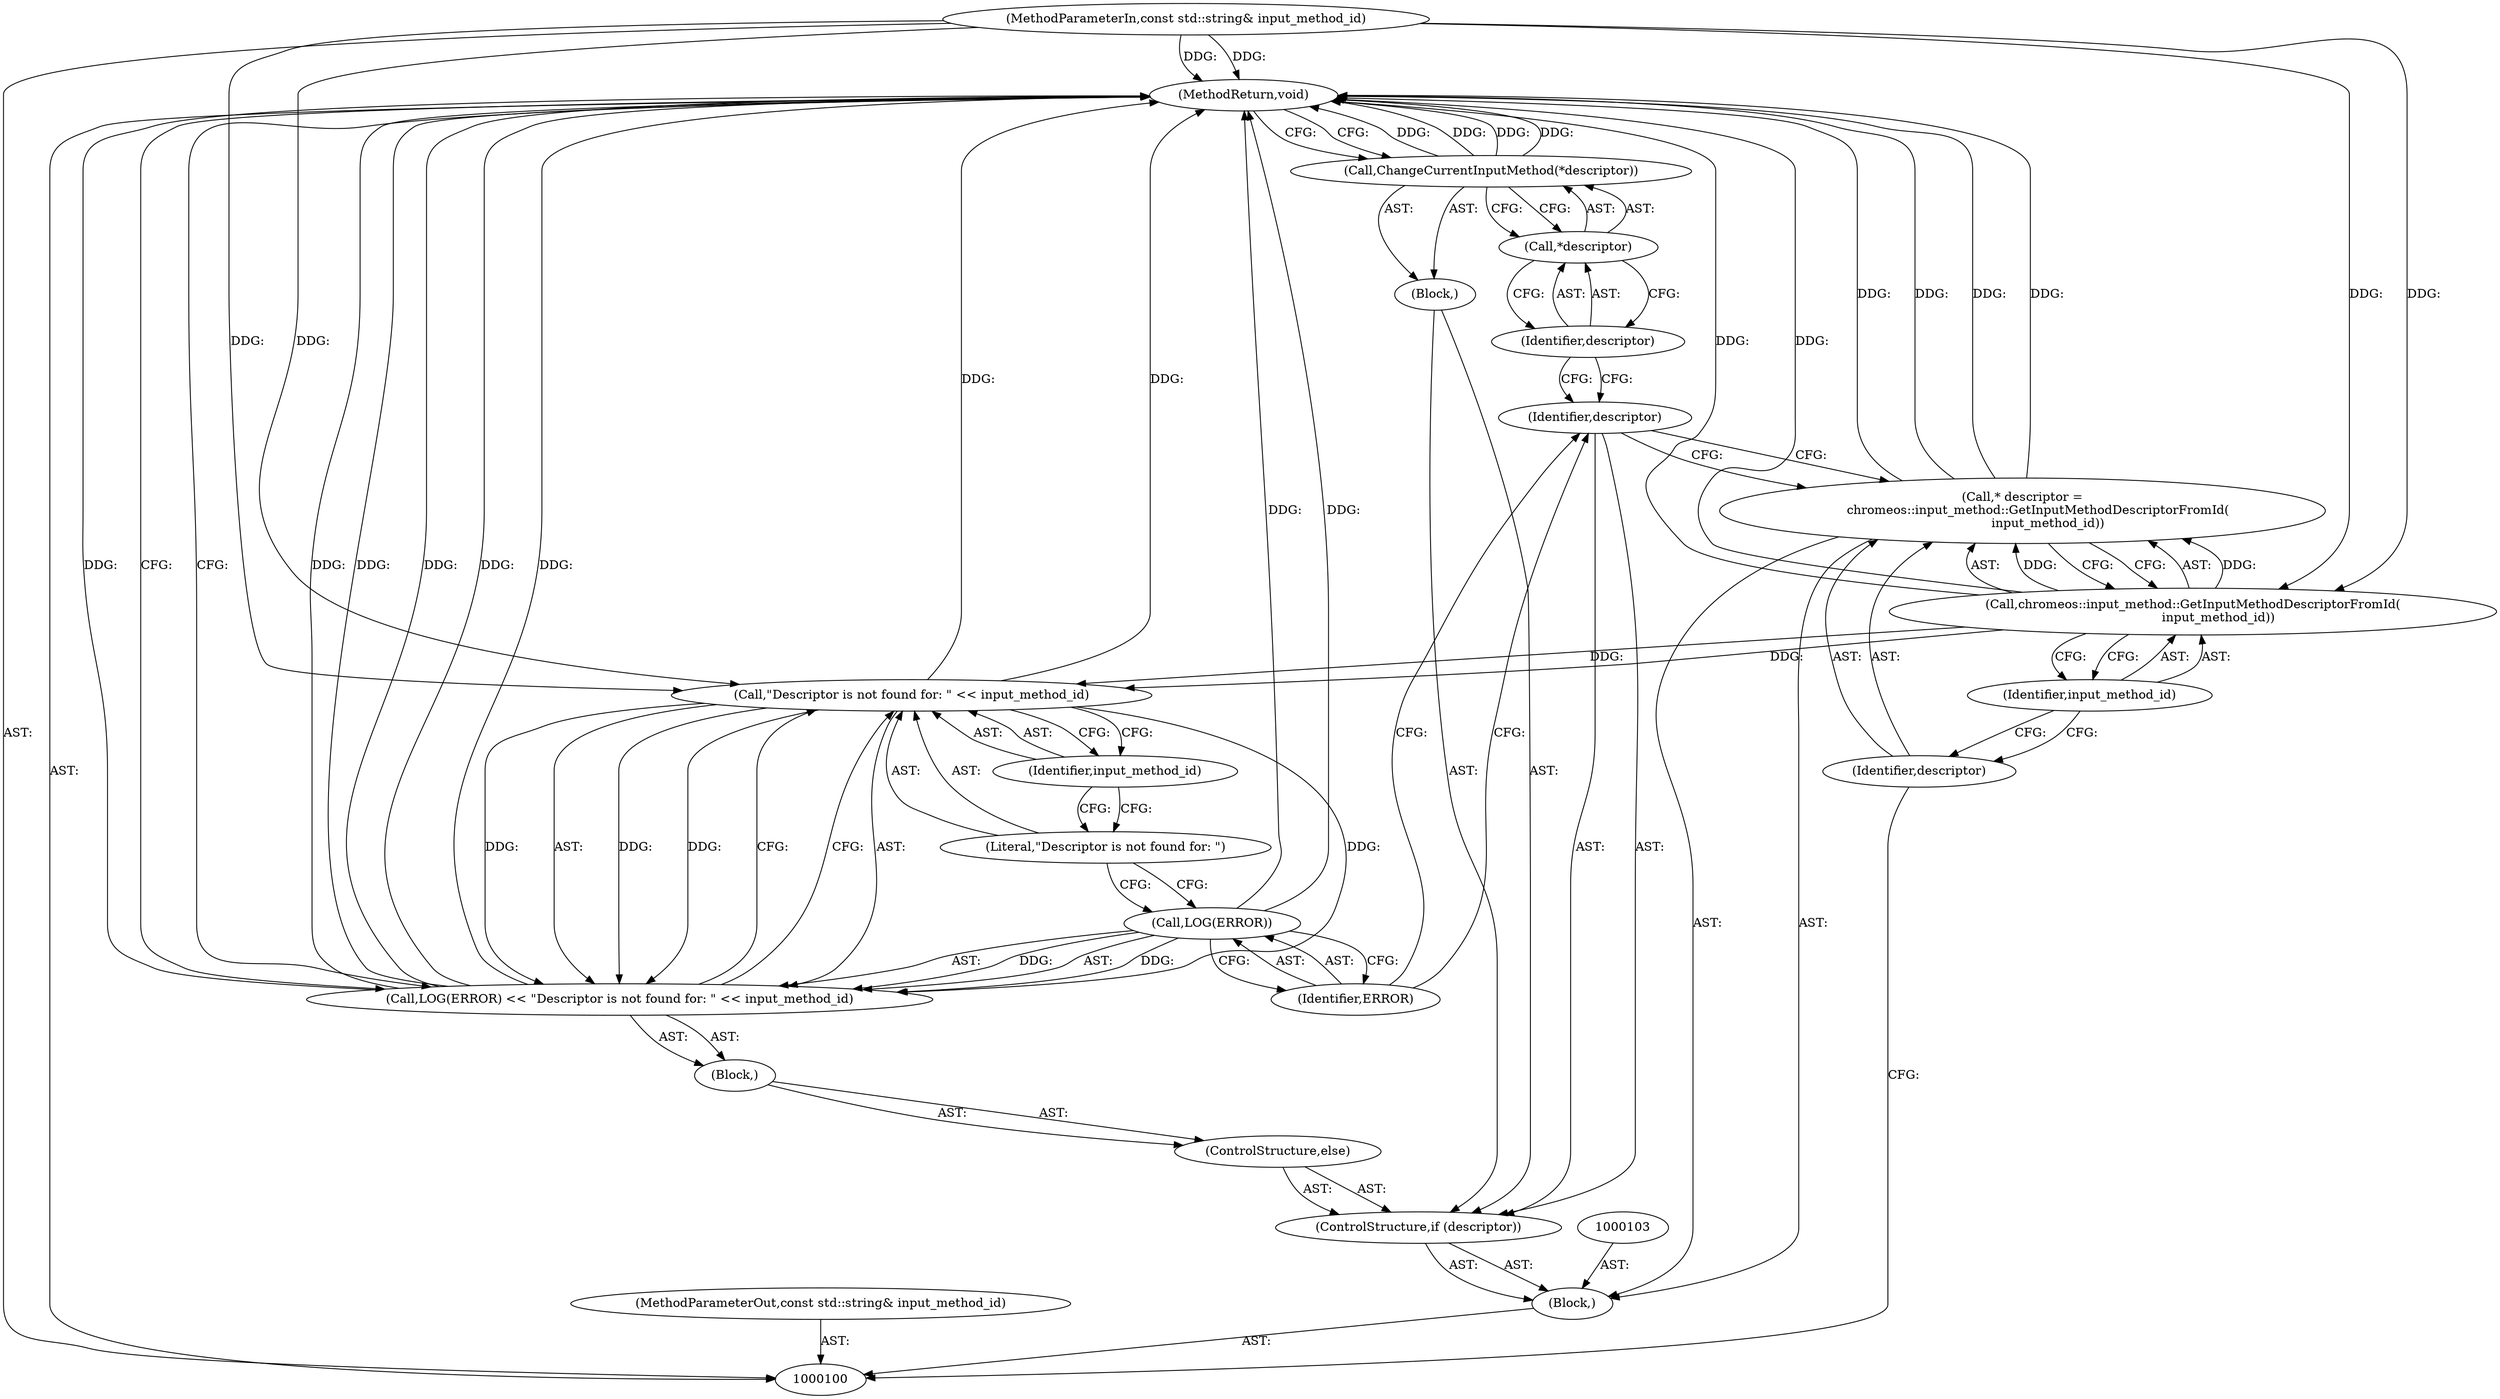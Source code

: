 digraph "1_Chrome_dc7b094a338c6c521f918f478e993f0f74bbea0d_3" {
"1000122" [label="(MethodReturn,void)"];
"1000101" [label="(MethodParameterIn,const std::string& input_method_id)"];
"1000155" [label="(MethodParameterOut,const std::string& input_method_id)"];
"1000102" [label="(Block,)"];
"1000104" [label="(Call,* descriptor =\n        chromeos::input_method::GetInputMethodDescriptorFromId(\n             input_method_id))"];
"1000105" [label="(Identifier,descriptor)"];
"1000106" [label="(Call,chromeos::input_method::GetInputMethodDescriptorFromId(\n             input_method_id))"];
"1000107" [label="(Identifier,input_method_id)"];
"1000110" [label="(Block,)"];
"1000108" [label="(ControlStructure,if (descriptor))"];
"1000109" [label="(Identifier,descriptor)"];
"1000112" [label="(Call,*descriptor)"];
"1000113" [label="(Identifier,descriptor)"];
"1000111" [label="(Call,ChangeCurrentInputMethod(*descriptor))"];
"1000115" [label="(Block,)"];
"1000114" [label="(ControlStructure,else)"];
"1000118" [label="(Identifier,ERROR)"];
"1000119" [label="(Call,\"Descriptor is not found for: \" << input_method_id)"];
"1000120" [label="(Literal,\"Descriptor is not found for: \")"];
"1000121" [label="(Identifier,input_method_id)"];
"1000116" [label="(Call,LOG(ERROR) << \"Descriptor is not found for: \" << input_method_id)"];
"1000117" [label="(Call,LOG(ERROR))"];
"1000122" -> "1000100"  [label="AST: "];
"1000122" -> "1000111"  [label="CFG: "];
"1000122" -> "1000116"  [label="CFG: "];
"1000116" -> "1000122"  [label="DDG: "];
"1000116" -> "1000122"  [label="DDG: "];
"1000116" -> "1000122"  [label="DDG: "];
"1000106" -> "1000122"  [label="DDG: "];
"1000104" -> "1000122"  [label="DDG: "];
"1000104" -> "1000122"  [label="DDG: "];
"1000119" -> "1000122"  [label="DDG: "];
"1000117" -> "1000122"  [label="DDG: "];
"1000111" -> "1000122"  [label="DDG: "];
"1000111" -> "1000122"  [label="DDG: "];
"1000101" -> "1000122"  [label="DDG: "];
"1000101" -> "1000100"  [label="AST: "];
"1000101" -> "1000122"  [label="DDG: "];
"1000101" -> "1000106"  [label="DDG: "];
"1000101" -> "1000119"  [label="DDG: "];
"1000155" -> "1000100"  [label="AST: "];
"1000102" -> "1000100"  [label="AST: "];
"1000103" -> "1000102"  [label="AST: "];
"1000104" -> "1000102"  [label="AST: "];
"1000108" -> "1000102"  [label="AST: "];
"1000104" -> "1000102"  [label="AST: "];
"1000104" -> "1000106"  [label="CFG: "];
"1000105" -> "1000104"  [label="AST: "];
"1000106" -> "1000104"  [label="AST: "];
"1000109" -> "1000104"  [label="CFG: "];
"1000104" -> "1000122"  [label="DDG: "];
"1000104" -> "1000122"  [label="DDG: "];
"1000106" -> "1000104"  [label="DDG: "];
"1000105" -> "1000104"  [label="AST: "];
"1000105" -> "1000100"  [label="CFG: "];
"1000107" -> "1000105"  [label="CFG: "];
"1000106" -> "1000104"  [label="AST: "];
"1000106" -> "1000107"  [label="CFG: "];
"1000107" -> "1000106"  [label="AST: "];
"1000104" -> "1000106"  [label="CFG: "];
"1000106" -> "1000122"  [label="DDG: "];
"1000106" -> "1000104"  [label="DDG: "];
"1000101" -> "1000106"  [label="DDG: "];
"1000106" -> "1000119"  [label="DDG: "];
"1000107" -> "1000106"  [label="AST: "];
"1000107" -> "1000105"  [label="CFG: "];
"1000106" -> "1000107"  [label="CFG: "];
"1000110" -> "1000108"  [label="AST: "];
"1000111" -> "1000110"  [label="AST: "];
"1000108" -> "1000102"  [label="AST: "];
"1000109" -> "1000108"  [label="AST: "];
"1000110" -> "1000108"  [label="AST: "];
"1000114" -> "1000108"  [label="AST: "];
"1000109" -> "1000108"  [label="AST: "];
"1000109" -> "1000104"  [label="CFG: "];
"1000113" -> "1000109"  [label="CFG: "];
"1000118" -> "1000109"  [label="CFG: "];
"1000112" -> "1000111"  [label="AST: "];
"1000112" -> "1000113"  [label="CFG: "];
"1000113" -> "1000112"  [label="AST: "];
"1000111" -> "1000112"  [label="CFG: "];
"1000113" -> "1000112"  [label="AST: "];
"1000113" -> "1000109"  [label="CFG: "];
"1000112" -> "1000113"  [label="CFG: "];
"1000111" -> "1000110"  [label="AST: "];
"1000111" -> "1000112"  [label="CFG: "];
"1000112" -> "1000111"  [label="AST: "];
"1000122" -> "1000111"  [label="CFG: "];
"1000111" -> "1000122"  [label="DDG: "];
"1000111" -> "1000122"  [label="DDG: "];
"1000115" -> "1000114"  [label="AST: "];
"1000116" -> "1000115"  [label="AST: "];
"1000114" -> "1000108"  [label="AST: "];
"1000115" -> "1000114"  [label="AST: "];
"1000118" -> "1000117"  [label="AST: "];
"1000118" -> "1000109"  [label="CFG: "];
"1000117" -> "1000118"  [label="CFG: "];
"1000119" -> "1000116"  [label="AST: "];
"1000119" -> "1000121"  [label="CFG: "];
"1000120" -> "1000119"  [label="AST: "];
"1000121" -> "1000119"  [label="AST: "];
"1000116" -> "1000119"  [label="CFG: "];
"1000119" -> "1000122"  [label="DDG: "];
"1000119" -> "1000116"  [label="DDG: "];
"1000119" -> "1000116"  [label="DDG: "];
"1000106" -> "1000119"  [label="DDG: "];
"1000101" -> "1000119"  [label="DDG: "];
"1000120" -> "1000119"  [label="AST: "];
"1000120" -> "1000117"  [label="CFG: "];
"1000121" -> "1000120"  [label="CFG: "];
"1000121" -> "1000119"  [label="AST: "];
"1000121" -> "1000120"  [label="CFG: "];
"1000119" -> "1000121"  [label="CFG: "];
"1000116" -> "1000115"  [label="AST: "];
"1000116" -> "1000119"  [label="CFG: "];
"1000117" -> "1000116"  [label="AST: "];
"1000119" -> "1000116"  [label="AST: "];
"1000122" -> "1000116"  [label="CFG: "];
"1000116" -> "1000122"  [label="DDG: "];
"1000116" -> "1000122"  [label="DDG: "];
"1000116" -> "1000122"  [label="DDG: "];
"1000117" -> "1000116"  [label="DDG: "];
"1000119" -> "1000116"  [label="DDG: "];
"1000119" -> "1000116"  [label="DDG: "];
"1000117" -> "1000116"  [label="AST: "];
"1000117" -> "1000118"  [label="CFG: "];
"1000118" -> "1000117"  [label="AST: "];
"1000120" -> "1000117"  [label="CFG: "];
"1000117" -> "1000122"  [label="DDG: "];
"1000117" -> "1000116"  [label="DDG: "];
}
